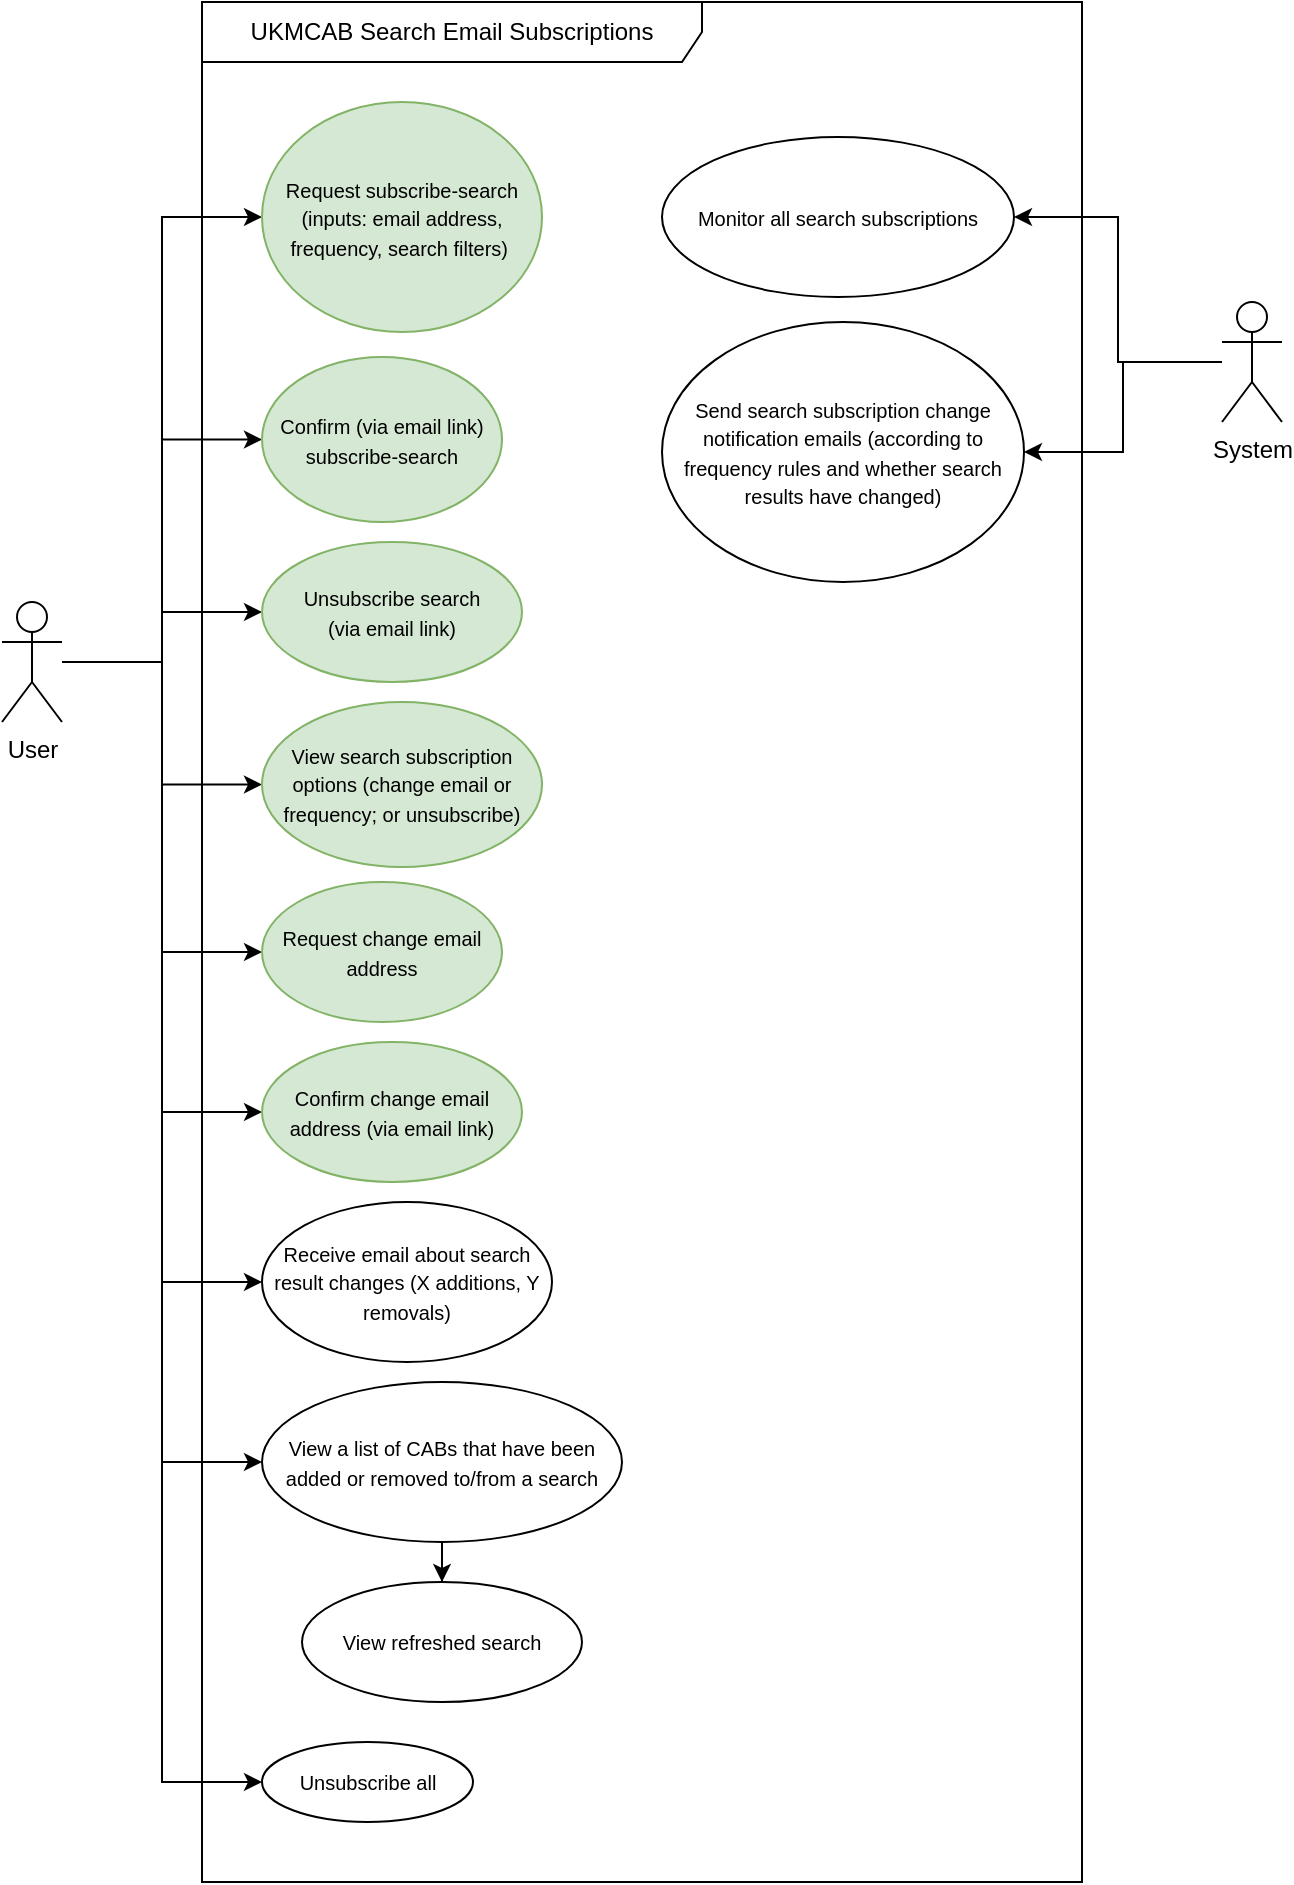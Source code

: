 <mxfile version="21.1.8" type="device" pages="2">
  <diagram name="Search subscriptions" id="k8oMeOXu-pZ_v1-qhZVV">
    <mxGraphModel dx="1430" dy="792" grid="1" gridSize="10" guides="1" tooltips="1" connect="1" arrows="1" fold="1" page="1" pageScale="1" pageWidth="827" pageHeight="1169" math="0" shadow="0">
      <root>
        <mxCell id="0" />
        <mxCell id="1" parent="0" />
        <mxCell id="6u6LGTzj0KVweVZMTB9s-1" value="UKMCAB Search Email Subscriptions" style="shape=umlFrame;whiteSpace=wrap;html=1;pointerEvents=0;width=250;height=30;" parent="1" vertex="1">
          <mxGeometry x="130" y="20" width="440" height="940" as="geometry" />
        </mxCell>
        <mxCell id="6u6LGTzj0KVweVZMTB9s-4" style="edgeStyle=orthogonalEdgeStyle;rounded=0;orthogonalLoop=1;jettySize=auto;html=1;entryX=0;entryY=0.5;entryDx=0;entryDy=0;" parent="1" source="6u6LGTzj0KVweVZMTB9s-2" target="6u6LGTzj0KVweVZMTB9s-3" edge="1">
          <mxGeometry relative="1" as="geometry" />
        </mxCell>
        <mxCell id="6u6LGTzj0KVweVZMTB9s-7" style="edgeStyle=orthogonalEdgeStyle;rounded=0;orthogonalLoop=1;jettySize=auto;html=1;entryX=0;entryY=0.5;entryDx=0;entryDy=0;" parent="1" source="6u6LGTzj0KVweVZMTB9s-2" target="6u6LGTzj0KVweVZMTB9s-6" edge="1">
          <mxGeometry relative="1" as="geometry" />
        </mxCell>
        <mxCell id="6u6LGTzj0KVweVZMTB9s-10" style="edgeStyle=orthogonalEdgeStyle;rounded=0;orthogonalLoop=1;jettySize=auto;html=1;entryX=0;entryY=0.5;entryDx=0;entryDy=0;" parent="1" source="6u6LGTzj0KVweVZMTB9s-2" target="6u6LGTzj0KVweVZMTB9s-9" edge="1">
          <mxGeometry relative="1" as="geometry" />
        </mxCell>
        <mxCell id="6u6LGTzj0KVweVZMTB9s-13" style="edgeStyle=orthogonalEdgeStyle;rounded=0;orthogonalLoop=1;jettySize=auto;html=1;entryX=0;entryY=0.5;entryDx=0;entryDy=0;" parent="1" source="6u6LGTzj0KVweVZMTB9s-2" target="6u6LGTzj0KVweVZMTB9s-20" edge="1">
          <mxGeometry relative="1" as="geometry">
            <mxPoint x="319" y="460" as="targetPoint" />
          </mxGeometry>
        </mxCell>
        <mxCell id="6u6LGTzj0KVweVZMTB9s-16" style="edgeStyle=orthogonalEdgeStyle;rounded=0;orthogonalLoop=1;jettySize=auto;html=1;entryX=0;entryY=0.5;entryDx=0;entryDy=0;" parent="1" source="6u6LGTzj0KVweVZMTB9s-2" target="6u6LGTzj0KVweVZMTB9s-12" edge="1">
          <mxGeometry relative="1" as="geometry" />
        </mxCell>
        <mxCell id="6u6LGTzj0KVweVZMTB9s-17" style="edgeStyle=orthogonalEdgeStyle;rounded=0;orthogonalLoop=1;jettySize=auto;html=1;entryX=0;entryY=0.5;entryDx=0;entryDy=0;" parent="1" source="6u6LGTzj0KVweVZMTB9s-2" target="6u6LGTzj0KVweVZMTB9s-15" edge="1">
          <mxGeometry relative="1" as="geometry" />
        </mxCell>
        <mxCell id="6u6LGTzj0KVweVZMTB9s-24" style="edgeStyle=orthogonalEdgeStyle;rounded=0;orthogonalLoop=1;jettySize=auto;html=1;entryX=0;entryY=0.5;entryDx=0;entryDy=0;" parent="1" source="6u6LGTzj0KVweVZMTB9s-2" target="6u6LGTzj0KVweVZMTB9s-22" edge="1">
          <mxGeometry relative="1" as="geometry" />
        </mxCell>
        <mxCell id="6u6LGTzj0KVweVZMTB9s-25" style="edgeStyle=orthogonalEdgeStyle;rounded=0;orthogonalLoop=1;jettySize=auto;html=1;entryX=0;entryY=0.5;entryDx=0;entryDy=0;" parent="1" source="6u6LGTzj0KVweVZMTB9s-2" target="6u6LGTzj0KVweVZMTB9s-23" edge="1">
          <mxGeometry relative="1" as="geometry" />
        </mxCell>
        <mxCell id="QtQHL0JAdbLzKyH16aWX-2" style="edgeStyle=orthogonalEdgeStyle;rounded=0;orthogonalLoop=1;jettySize=auto;html=1;entryX=0;entryY=0.5;entryDx=0;entryDy=0;" parent="1" source="6u6LGTzj0KVweVZMTB9s-2" target="QtQHL0JAdbLzKyH16aWX-1" edge="1">
          <mxGeometry relative="1" as="geometry" />
        </mxCell>
        <mxCell id="6u6LGTzj0KVweVZMTB9s-2" value="User" style="shape=umlActor;verticalLabelPosition=bottom;verticalAlign=top;html=1;outlineConnect=0;" parent="1" vertex="1">
          <mxGeometry x="30" y="320" width="30" height="60" as="geometry" />
        </mxCell>
        <mxCell id="6u6LGTzj0KVweVZMTB9s-3" value="&lt;font style=&quot;font-size: 10px;&quot;&gt;Request subscribe-search (inputs: email address, frequency, search filters)&amp;nbsp;&lt;/font&gt;" style="ellipse;whiteSpace=wrap;html=1;fillColor=#d5e8d4;strokeColor=#82b366;" parent="1" vertex="1">
          <mxGeometry x="160" y="70" width="140" height="115" as="geometry" />
        </mxCell>
        <mxCell id="6u6LGTzj0KVweVZMTB9s-6" value="&lt;font style=&quot;&quot;&gt;&lt;font style=&quot;font-size: 10px;&quot;&gt;Confirm (via email link) &lt;br&gt;subscribe-search&lt;/font&gt;&lt;br&gt;&lt;/font&gt;" style="ellipse;whiteSpace=wrap;html=1;fillColor=#d5e8d4;strokeColor=#82b366;" parent="1" vertex="1">
          <mxGeometry x="160" y="197.5" width="120" height="82.5" as="geometry" />
        </mxCell>
        <mxCell id="6u6LGTzj0KVweVZMTB9s-29" style="edgeStyle=orthogonalEdgeStyle;rounded=0;orthogonalLoop=1;jettySize=auto;html=1;entryX=1;entryY=0.5;entryDx=0;entryDy=0;" parent="1" source="6u6LGTzj0KVweVZMTB9s-8" target="6u6LGTzj0KVweVZMTB9s-21" edge="1">
          <mxGeometry relative="1" as="geometry" />
        </mxCell>
        <mxCell id="6u6LGTzj0KVweVZMTB9s-30" style="edgeStyle=orthogonalEdgeStyle;rounded=0;orthogonalLoop=1;jettySize=auto;html=1;entryX=1;entryY=0.5;entryDx=0;entryDy=0;" parent="1" source="6u6LGTzj0KVweVZMTB9s-8" target="6u6LGTzj0KVweVZMTB9s-28" edge="1">
          <mxGeometry relative="1" as="geometry" />
        </mxCell>
        <mxCell id="6u6LGTzj0KVweVZMTB9s-8" value="System" style="shape=umlActor;verticalLabelPosition=bottom;verticalAlign=top;html=1;outlineConnect=0;" parent="1" vertex="1">
          <mxGeometry x="640" y="170" width="30" height="60" as="geometry" />
        </mxCell>
        <mxCell id="6u6LGTzj0KVweVZMTB9s-9" value="&lt;font style=&quot;font-size: 10px;&quot;&gt;Unsubscribe search &lt;br&gt;(via email link)&lt;/font&gt;" style="ellipse;whiteSpace=wrap;html=1;fillColor=#d5e8d4;strokeColor=#82b366;" parent="1" vertex="1">
          <mxGeometry x="160" y="290" width="130" height="70" as="geometry" />
        </mxCell>
        <mxCell id="6u6LGTzj0KVweVZMTB9s-12" value="&lt;font style=&quot;font-size: 10px;&quot;&gt;Request change email address&lt;/font&gt;" style="ellipse;whiteSpace=wrap;html=1;fillColor=#d5e8d4;strokeColor=#82b366;" parent="1" vertex="1">
          <mxGeometry x="160" y="460" width="120" height="70" as="geometry" />
        </mxCell>
        <mxCell id="6u6LGTzj0KVweVZMTB9s-15" value="&lt;font style=&quot;font-size: 10px;&quot;&gt;Confirm change email address (via email link)&lt;/font&gt;" style="ellipse;whiteSpace=wrap;html=1;fillColor=#d5e8d4;strokeColor=#82b366;" parent="1" vertex="1">
          <mxGeometry x="160" y="540" width="130" height="70" as="geometry" />
        </mxCell>
        <mxCell id="6u6LGTzj0KVweVZMTB9s-20" value="&lt;font style=&quot;font-size: 10px;&quot;&gt;View search subscription options (change email or frequency; or unsubscribe)&lt;/font&gt;" style="ellipse;whiteSpace=wrap;html=1;fillColor=#d5e8d4;strokeColor=#82b366;" parent="1" vertex="1">
          <mxGeometry x="160" y="370" width="140" height="82.5" as="geometry" />
        </mxCell>
        <mxCell id="6u6LGTzj0KVweVZMTB9s-21" value="&lt;span style=&quot;font-size: 10px;&quot;&gt;Monitor all search subscriptions&lt;/span&gt;" style="ellipse;whiteSpace=wrap;html=1;" parent="1" vertex="1">
          <mxGeometry x="360" y="87.5" width="176" height="80" as="geometry" />
        </mxCell>
        <mxCell id="6u6LGTzj0KVweVZMTB9s-22" value="&lt;font style=&quot;font-size: 10px;&quot;&gt;Receive email about search result changes (X additions, Y removals)&lt;/font&gt;" style="ellipse;whiteSpace=wrap;html=1;" parent="1" vertex="1">
          <mxGeometry x="160" y="620" width="145" height="80" as="geometry" />
        </mxCell>
        <mxCell id="6u6LGTzj0KVweVZMTB9s-27" style="edgeStyle=orthogonalEdgeStyle;rounded=0;orthogonalLoop=1;jettySize=auto;html=1;entryX=0.5;entryY=0;entryDx=0;entryDy=0;" parent="1" source="6u6LGTzj0KVweVZMTB9s-23" target="6u6LGTzj0KVweVZMTB9s-26" edge="1">
          <mxGeometry relative="1" as="geometry" />
        </mxCell>
        <mxCell id="6u6LGTzj0KVweVZMTB9s-23" value="&lt;font style=&quot;font-size: 10px;&quot;&gt;View a list of CABs that have been added or removed to/from a search&lt;/font&gt;" style="ellipse;whiteSpace=wrap;html=1;" parent="1" vertex="1">
          <mxGeometry x="160" y="710" width="180" height="80" as="geometry" />
        </mxCell>
        <mxCell id="6u6LGTzj0KVweVZMTB9s-26" value="&lt;font style=&quot;font-size: 10px;&quot;&gt;View refreshed search&lt;br&gt;&lt;/font&gt;" style="ellipse;whiteSpace=wrap;html=1;" parent="1" vertex="1">
          <mxGeometry x="180" y="810" width="140" height="60" as="geometry" />
        </mxCell>
        <mxCell id="6u6LGTzj0KVweVZMTB9s-28" value="&lt;span style=&quot;font-size: 10px;&quot;&gt;Send search subscription change notification emails (according to frequency rules and whether search results have changed)&lt;/span&gt;" style="ellipse;whiteSpace=wrap;html=1;" parent="1" vertex="1">
          <mxGeometry x="360" y="180" width="181" height="130" as="geometry" />
        </mxCell>
        <mxCell id="QtQHL0JAdbLzKyH16aWX-1" value="&lt;span style=&quot;font-size: 10px;&quot;&gt;Unsubscribe all&lt;/span&gt;" style="ellipse;whiteSpace=wrap;html=1;" parent="1" vertex="1">
          <mxGeometry x="160" y="890" width="105.5" height="40" as="geometry" />
        </mxCell>
      </root>
    </mxGraphModel>
  </diagram>
  <diagram name="CAB update subscriptions" id="_XlGETWoOx7Vt5d_m4Tj">
    <mxGraphModel dx="1728" dy="957" grid="1" gridSize="10" guides="1" tooltips="1" connect="1" arrows="1" fold="1" page="1" pageScale="1" pageWidth="827" pageHeight="1169" math="0" shadow="0">
      <root>
        <mxCell id="IIA37PQraK8sTAz5qBBJ-0" />
        <mxCell id="IIA37PQraK8sTAz5qBBJ-1" parent="IIA37PQraK8sTAz5qBBJ-0" />
        <mxCell id="IIA37PQraK8sTAz5qBBJ-2" value="UKMCAB CAB-update Email Subscriptions" style="shape=umlFrame;whiteSpace=wrap;html=1;pointerEvents=0;width=250;height=30;" vertex="1" parent="IIA37PQraK8sTAz5qBBJ-1">
          <mxGeometry x="130" y="20" width="440" height="940" as="geometry" />
        </mxCell>
        <mxCell id="IIA37PQraK8sTAz5qBBJ-3" style="edgeStyle=orthogonalEdgeStyle;rounded=0;orthogonalLoop=1;jettySize=auto;html=1;entryX=0;entryY=0.5;entryDx=0;entryDy=0;" edge="1" parent="IIA37PQraK8sTAz5qBBJ-1" source="IIA37PQraK8sTAz5qBBJ-12" target="IIA37PQraK8sTAz5qBBJ-13">
          <mxGeometry relative="1" as="geometry" />
        </mxCell>
        <mxCell id="IIA37PQraK8sTAz5qBBJ-4" style="edgeStyle=orthogonalEdgeStyle;rounded=0;orthogonalLoop=1;jettySize=auto;html=1;entryX=0;entryY=0.5;entryDx=0;entryDy=0;" edge="1" parent="IIA37PQraK8sTAz5qBBJ-1" source="IIA37PQraK8sTAz5qBBJ-12" target="IIA37PQraK8sTAz5qBBJ-14">
          <mxGeometry relative="1" as="geometry" />
        </mxCell>
        <mxCell id="IIA37PQraK8sTAz5qBBJ-5" style="edgeStyle=orthogonalEdgeStyle;rounded=0;orthogonalLoop=1;jettySize=auto;html=1;entryX=0;entryY=0.5;entryDx=0;entryDy=0;" edge="1" parent="IIA37PQraK8sTAz5qBBJ-1" source="IIA37PQraK8sTAz5qBBJ-12" target="IIA37PQraK8sTAz5qBBJ-18">
          <mxGeometry relative="1" as="geometry" />
        </mxCell>
        <mxCell id="IIA37PQraK8sTAz5qBBJ-6" style="edgeStyle=orthogonalEdgeStyle;rounded=0;orthogonalLoop=1;jettySize=auto;html=1;entryX=0;entryY=0.5;entryDx=0;entryDy=0;" edge="1" parent="IIA37PQraK8sTAz5qBBJ-1" source="IIA37PQraK8sTAz5qBBJ-12" target="IIA37PQraK8sTAz5qBBJ-21">
          <mxGeometry relative="1" as="geometry">
            <mxPoint x="319" y="460" as="targetPoint" />
          </mxGeometry>
        </mxCell>
        <mxCell id="IIA37PQraK8sTAz5qBBJ-7" style="edgeStyle=orthogonalEdgeStyle;rounded=0;orthogonalLoop=1;jettySize=auto;html=1;entryX=0;entryY=0.5;entryDx=0;entryDy=0;" edge="1" parent="IIA37PQraK8sTAz5qBBJ-1" source="IIA37PQraK8sTAz5qBBJ-12" target="IIA37PQraK8sTAz5qBBJ-19">
          <mxGeometry relative="1" as="geometry" />
        </mxCell>
        <mxCell id="IIA37PQraK8sTAz5qBBJ-8" style="edgeStyle=orthogonalEdgeStyle;rounded=0;orthogonalLoop=1;jettySize=auto;html=1;entryX=0;entryY=0.5;entryDx=0;entryDy=0;" edge="1" parent="IIA37PQraK8sTAz5qBBJ-1" source="IIA37PQraK8sTAz5qBBJ-12" target="IIA37PQraK8sTAz5qBBJ-20">
          <mxGeometry relative="1" as="geometry" />
        </mxCell>
        <mxCell id="IIA37PQraK8sTAz5qBBJ-9" style="edgeStyle=orthogonalEdgeStyle;rounded=0;orthogonalLoop=1;jettySize=auto;html=1;entryX=0;entryY=0.5;entryDx=0;entryDy=0;" edge="1" parent="IIA37PQraK8sTAz5qBBJ-1" source="IIA37PQraK8sTAz5qBBJ-12" target="IIA37PQraK8sTAz5qBBJ-23">
          <mxGeometry relative="1" as="geometry" />
        </mxCell>
        <mxCell id="IIA37PQraK8sTAz5qBBJ-10" style="edgeStyle=orthogonalEdgeStyle;rounded=0;orthogonalLoop=1;jettySize=auto;html=1;entryX=0;entryY=0.5;entryDx=0;entryDy=0;" edge="1" parent="IIA37PQraK8sTAz5qBBJ-1" source="IIA37PQraK8sTAz5qBBJ-12" target="IIA37PQraK8sTAz5qBBJ-25">
          <mxGeometry relative="1" as="geometry" />
        </mxCell>
        <mxCell id="IIA37PQraK8sTAz5qBBJ-11" style="edgeStyle=orthogonalEdgeStyle;rounded=0;orthogonalLoop=1;jettySize=auto;html=1;entryX=0;entryY=0.5;entryDx=0;entryDy=0;" edge="1" parent="IIA37PQraK8sTAz5qBBJ-1" source="IIA37PQraK8sTAz5qBBJ-12" target="IIA37PQraK8sTAz5qBBJ-28">
          <mxGeometry relative="1" as="geometry" />
        </mxCell>
        <mxCell id="IIA37PQraK8sTAz5qBBJ-12" value="User" style="shape=umlActor;verticalLabelPosition=bottom;verticalAlign=top;html=1;outlineConnect=0;" vertex="1" parent="IIA37PQraK8sTAz5qBBJ-1">
          <mxGeometry x="30" y="320" width="30" height="60" as="geometry" />
        </mxCell>
        <mxCell id="IIA37PQraK8sTAz5qBBJ-13" value="&lt;font style=&quot;font-size: 10px;&quot;&gt;Request subscribe-cab &lt;/font&gt;&lt;font style=&quot;font-size: 9px;&quot;&gt;(inputs: email address, frequency, CAB id)&amp;nbsp;&lt;/font&gt;" style="ellipse;whiteSpace=wrap;html=1;" vertex="1" parent="IIA37PQraK8sTAz5qBBJ-1">
          <mxGeometry x="160" y="70" width="130" height="115" as="geometry" />
        </mxCell>
        <mxCell id="IIA37PQraK8sTAz5qBBJ-14" value="&lt;font style=&quot;&quot;&gt;&lt;font style=&quot;font-size: 10px;&quot;&gt;Confirm&amp;nbsp;subscribe-CAB&lt;/font&gt;&lt;font style=&quot;font-size: 9px;&quot;&gt;&lt;font style=&quot;&quot;&gt;&lt;br&gt;&lt;/font&gt;(via email link)&lt;/font&gt;&lt;br&gt;&lt;/font&gt;" style="ellipse;whiteSpace=wrap;html=1;" vertex="1" parent="IIA37PQraK8sTAz5qBBJ-1">
          <mxGeometry x="160" y="197.5" width="120" height="82.5" as="geometry" />
        </mxCell>
        <mxCell id="IIA37PQraK8sTAz5qBBJ-15" style="edgeStyle=orthogonalEdgeStyle;rounded=0;orthogonalLoop=1;jettySize=auto;html=1;entryX=1;entryY=0.5;entryDx=0;entryDy=0;" edge="1" parent="IIA37PQraK8sTAz5qBBJ-1" source="IIA37PQraK8sTAz5qBBJ-17" target="IIA37PQraK8sTAz5qBBJ-22">
          <mxGeometry relative="1" as="geometry" />
        </mxCell>
        <mxCell id="IIA37PQraK8sTAz5qBBJ-17" value="System" style="shape=umlActor;verticalLabelPosition=bottom;verticalAlign=top;html=1;outlineConnect=0;" vertex="1" parent="IIA37PQraK8sTAz5qBBJ-1">
          <mxGeometry x="640" y="170" width="30" height="60" as="geometry" />
        </mxCell>
        <mxCell id="IIA37PQraK8sTAz5qBBJ-18" value="&lt;font style=&quot;&quot;&gt;&lt;span style=&quot;font-size: 10px;&quot;&gt;Unsubscribe CAB&lt;/span&gt;&lt;br&gt;&lt;font style=&quot;font-size: 9px;&quot;&gt;(via email link)&lt;/font&gt;&lt;/font&gt;" style="ellipse;whiteSpace=wrap;html=1;" vertex="1" parent="IIA37PQraK8sTAz5qBBJ-1">
          <mxGeometry x="160" y="290" width="130" height="70" as="geometry" />
        </mxCell>
        <mxCell id="IIA37PQraK8sTAz5qBBJ-19" value="&lt;font style=&quot;font-size: 10px;&quot;&gt;Request change email address&lt;/font&gt;" style="ellipse;whiteSpace=wrap;html=1;" vertex="1" parent="IIA37PQraK8sTAz5qBBJ-1">
          <mxGeometry x="160" y="460" width="120" height="70" as="geometry" />
        </mxCell>
        <mxCell id="IIA37PQraK8sTAz5qBBJ-20" value="&lt;font style=&quot;&quot;&gt;&lt;span style=&quot;font-size: 10px;&quot;&gt;Confirm change email address &lt;/span&gt;&lt;br&gt;&lt;font style=&quot;font-size: 9px;&quot;&gt;(via email link)&lt;/font&gt;&lt;/font&gt;" style="ellipse;whiteSpace=wrap;html=1;" vertex="1" parent="IIA37PQraK8sTAz5qBBJ-1">
          <mxGeometry x="160" y="540" width="130" height="70" as="geometry" />
        </mxCell>
        <mxCell id="IIA37PQraK8sTAz5qBBJ-21" value="&lt;font style=&quot;font-size: 10px;&quot;&gt;View CAB subscription options &lt;/font&gt;&lt;font style=&quot;font-size: 9px;&quot;&gt;(change email or frequency; or unsubscribe)&lt;/font&gt;" style="ellipse;whiteSpace=wrap;html=1;" vertex="1" parent="IIA37PQraK8sTAz5qBBJ-1">
          <mxGeometry x="160" y="370" width="160" height="82.5" as="geometry" />
        </mxCell>
        <mxCell id="9PBQ5MQ4Autz2QQH_ui3-0" style="edgeStyle=orthogonalEdgeStyle;rounded=0;orthogonalLoop=1;jettySize=auto;html=1;entryX=0.5;entryY=0;entryDx=0;entryDy=0;" edge="1" parent="IIA37PQraK8sTAz5qBBJ-1" source="IIA37PQraK8sTAz5qBBJ-22" target="IIA37PQraK8sTAz5qBBJ-27">
          <mxGeometry relative="1" as="geometry" />
        </mxCell>
        <mxCell id="IIA37PQraK8sTAz5qBBJ-22" value="Monitor all CAB subscriptions" style="ellipse;whiteSpace=wrap;html=1;" vertex="1" parent="IIA37PQraK8sTAz5qBBJ-1">
          <mxGeometry x="330" y="87.5" width="220" height="80" as="geometry" />
        </mxCell>
        <mxCell id="IIA37PQraK8sTAz5qBBJ-23" value="&lt;font style=&quot;font-size: 10px;&quot;&gt;Receive email about CAB update (no details RE changes)&lt;/font&gt;" style="ellipse;whiteSpace=wrap;html=1;" vertex="1" parent="IIA37PQraK8sTAz5qBBJ-1">
          <mxGeometry x="160" y="620" width="160" height="80" as="geometry" />
        </mxCell>
        <mxCell id="IIA37PQraK8sTAz5qBBJ-24" style="edgeStyle=orthogonalEdgeStyle;rounded=0;orthogonalLoop=1;jettySize=auto;html=1;entryX=0.5;entryY=0;entryDx=0;entryDy=0;" edge="1" parent="IIA37PQraK8sTAz5qBBJ-1" source="IIA37PQraK8sTAz5qBBJ-25" target="IIA37PQraK8sTAz5qBBJ-26">
          <mxGeometry relative="1" as="geometry" />
        </mxCell>
        <mxCell id="IIA37PQraK8sTAz5qBBJ-25" value="&lt;font style=&quot;font-size: 10px;&quot;&gt;View CAB changes&lt;/font&gt;" style="ellipse;whiteSpace=wrap;html=1;" vertex="1" parent="IIA37PQraK8sTAz5qBBJ-1">
          <mxGeometry x="160" y="710" width="180" height="80" as="geometry" />
        </mxCell>
        <mxCell id="IIA37PQraK8sTAz5qBBJ-26" value="&lt;font style=&quot;font-size: 10px;&quot;&gt;View CAB record&lt;br&gt;&lt;/font&gt;" style="ellipse;whiteSpace=wrap;html=1;" vertex="1" parent="IIA37PQraK8sTAz5qBBJ-1">
          <mxGeometry x="180" y="810" width="140" height="60" as="geometry" />
        </mxCell>
        <mxCell id="IIA37PQraK8sTAz5qBBJ-27" value="&lt;span style=&quot;font-size: 10px;&quot;&gt;Where a CAB has changed since the subscription was created or since the last notification about a change, then send a CAB-updated notification email&lt;br&gt;&lt;/span&gt;" style="ellipse;whiteSpace=wrap;html=1;" vertex="1" parent="IIA37PQraK8sTAz5qBBJ-1">
          <mxGeometry x="330" y="197.5" width="220" height="140" as="geometry" />
        </mxCell>
        <mxCell id="IIA37PQraK8sTAz5qBBJ-28" value="&lt;span style=&quot;font-size: 10px;&quot;&gt;Unsubscribe all&lt;/span&gt;" style="ellipse;whiteSpace=wrap;html=1;" vertex="1" parent="IIA37PQraK8sTAz5qBBJ-1">
          <mxGeometry x="160" y="890" width="105.5" height="40" as="geometry" />
        </mxCell>
      </root>
    </mxGraphModel>
  </diagram>
</mxfile>
